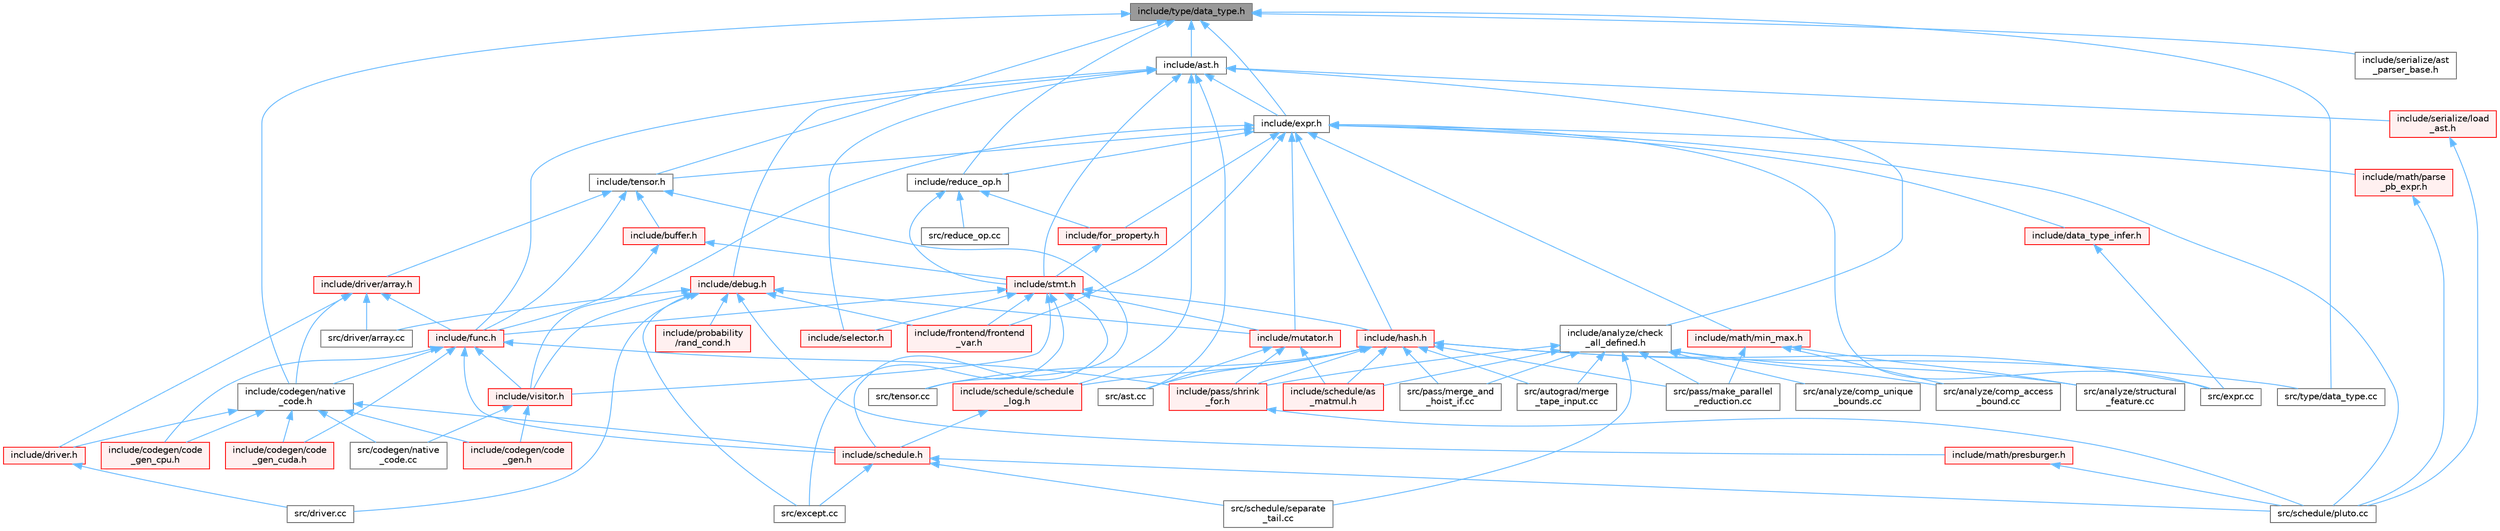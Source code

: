 digraph "include/type/data_type.h"
{
 // LATEX_PDF_SIZE
  bgcolor="transparent";
  edge [fontname=Helvetica,fontsize=10,labelfontname=Helvetica,labelfontsize=10];
  node [fontname=Helvetica,fontsize=10,shape=box,height=0.2,width=0.4];
  Node1 [label="include/type/data_type.h",height=0.2,width=0.4,color="gray40", fillcolor="grey60", style="filled", fontcolor="black",tooltip=" "];
  Node1 -> Node2 [dir="back",color="steelblue1",style="solid"];
  Node2 [label="include/ast.h",height=0.2,width=0.4,color="grey40", fillcolor="white", style="filled",URL="$ast_8h.html",tooltip=" "];
  Node2 -> Node3 [dir="back",color="steelblue1",style="solid"];
  Node3 [label="include/analyze/check\l_all_defined.h",height=0.2,width=0.4,color="grey40", fillcolor="white", style="filled",URL="$check__all__defined_8h.html",tooltip=" "];
  Node3 -> Node4 [dir="back",color="steelblue1",style="solid"];
  Node4 [label="include/pass/shrink\l_for.h",height=0.2,width=0.4,color="red", fillcolor="#FFF0F0", style="filled",URL="$shrink__for_8h.html",tooltip=" "];
  Node4 -> Node9 [dir="back",color="steelblue1",style="solid"];
  Node9 [label="src/schedule/pluto.cc",height=0.2,width=0.4,color="grey40", fillcolor="white", style="filled",URL="$pluto_8cc.html",tooltip=" "];
  Node3 -> Node10 [dir="back",color="steelblue1",style="solid"];
  Node10 [label="include/schedule/as\l_matmul.h",height=0.2,width=0.4,color="red", fillcolor="#FFF0F0", style="filled",URL="$as__matmul_8h.html",tooltip=" "];
  Node3 -> Node12 [dir="back",color="steelblue1",style="solid"];
  Node12 [label="src/analyze/comp_access\l_bound.cc",height=0.2,width=0.4,color="grey40", fillcolor="white", style="filled",URL="$comp__access__bound_8cc.html",tooltip=" "];
  Node3 -> Node13 [dir="back",color="steelblue1",style="solid"];
  Node13 [label="src/analyze/comp_unique\l_bounds.cc",height=0.2,width=0.4,color="grey40", fillcolor="white", style="filled",URL="$comp__unique__bounds_8cc.html",tooltip=" "];
  Node3 -> Node14 [dir="back",color="steelblue1",style="solid"];
  Node14 [label="src/analyze/structural\l_feature.cc",height=0.2,width=0.4,color="grey40", fillcolor="white", style="filled",URL="$structural__feature_8cc.html",tooltip=" "];
  Node3 -> Node15 [dir="back",color="steelblue1",style="solid"];
  Node15 [label="src/autograd/merge\l_tape_input.cc",height=0.2,width=0.4,color="grey40", fillcolor="white", style="filled",URL="$merge__tape__input_8cc.html",tooltip=" "];
  Node3 -> Node16 [dir="back",color="steelblue1",style="solid"];
  Node16 [label="src/pass/make_parallel\l_reduction.cc",height=0.2,width=0.4,color="grey40", fillcolor="white", style="filled",URL="$make__parallel__reduction_8cc.html",tooltip=" "];
  Node3 -> Node17 [dir="back",color="steelblue1",style="solid"];
  Node17 [label="src/pass/merge_and\l_hoist_if.cc",height=0.2,width=0.4,color="grey40", fillcolor="white", style="filled",URL="$merge__and__hoist__if_8cc.html",tooltip=" "];
  Node3 -> Node18 [dir="back",color="steelblue1",style="solid"];
  Node18 [label="src/schedule/separate\l_tail.cc",height=0.2,width=0.4,color="grey40", fillcolor="white", style="filled",URL="$separate__tail_8cc.html",tooltip=" "];
  Node2 -> Node19 [dir="back",color="steelblue1",style="solid"];
  Node19 [label="include/debug.h",height=0.2,width=0.4,color="red", fillcolor="#FFF0F0", style="filled",URL="$debug_8h.html",tooltip=" "];
  Node19 -> Node20 [dir="back",color="steelblue1",style="solid"];
  Node20 [label="include/frontend/frontend\l_var.h",height=0.2,width=0.4,color="red", fillcolor="#FFF0F0", style="filled",URL="$frontend__var_8h.html",tooltip=" "];
  Node19 -> Node24 [dir="back",color="steelblue1",style="solid"];
  Node24 [label="include/math/presburger.h",height=0.2,width=0.4,color="red", fillcolor="#FFF0F0", style="filled",URL="$presburger_8h.html",tooltip=" "];
  Node24 -> Node9 [dir="back",color="steelblue1",style="solid"];
  Node19 -> Node58 [dir="back",color="steelblue1",style="solid"];
  Node58 [label="include/mutator.h",height=0.2,width=0.4,color="red", fillcolor="#FFF0F0", style="filled",URL="$mutator_8h.html",tooltip=" "];
  Node58 -> Node4 [dir="back",color="steelblue1",style="solid"];
  Node58 -> Node10 [dir="back",color="steelblue1",style="solid"];
  Node58 -> Node165 [dir="back",color="steelblue1",style="solid"];
  Node165 [label="src/ast.cc",height=0.2,width=0.4,color="grey40", fillcolor="white", style="filled",URL="$ast_8cc.html",tooltip=" "];
  Node19 -> Node168 [dir="back",color="steelblue1",style="solid"];
  Node168 [label="include/probability\l/rand_cond.h",height=0.2,width=0.4,color="red", fillcolor="#FFF0F0", style="filled",URL="$rand__cond_8h.html",tooltip=" "];
  Node19 -> Node173 [dir="back",color="steelblue1",style="solid"];
  Node173 [label="include/visitor.h",height=0.2,width=0.4,color="red", fillcolor="#FFF0F0", style="filled",URL="$visitor_8h.html",tooltip=" "];
  Node173 -> Node199 [dir="back",color="steelblue1",style="solid"];
  Node199 [label="include/codegen/code\l_gen.h",height=0.2,width=0.4,color="red", fillcolor="#FFF0F0", style="filled",URL="$include_2codegen_2code__gen_8h.html",tooltip=" "];
  Node173 -> Node212 [dir="back",color="steelblue1",style="solid"];
  Node212 [label="src/codegen/native\l_code.cc",height=0.2,width=0.4,color="grey40", fillcolor="white", style="filled",URL="$native__code_8cc.html",tooltip=" "];
  Node19 -> Node215 [dir="back",color="steelblue1",style="solid"];
  Node215 [label="src/driver.cc",height=0.2,width=0.4,color="grey40", fillcolor="white", style="filled",URL="$driver_8cc.html",tooltip=" "];
  Node19 -> Node216 [dir="back",color="steelblue1",style="solid"];
  Node216 [label="src/driver/array.cc",height=0.2,width=0.4,color="grey40", fillcolor="white", style="filled",URL="$array_8cc.html",tooltip=" "];
  Node19 -> Node142 [dir="back",color="steelblue1",style="solid"];
  Node142 [label="src/except.cc",height=0.2,width=0.4,color="grey40", fillcolor="white", style="filled",URL="$except_8cc.html",tooltip=" "];
  Node2 -> Node218 [dir="back",color="steelblue1",style="solid"];
  Node218 [label="include/expr.h",height=0.2,width=0.4,color="grey40", fillcolor="white", style="filled",URL="$expr_8h.html",tooltip=" "];
  Node218 -> Node219 [dir="back",color="steelblue1",style="solid"];
  Node219 [label="include/data_type_infer.h",height=0.2,width=0.4,color="red", fillcolor="#FFF0F0", style="filled",URL="$data__type__infer_8h.html",tooltip=" "];
  Node219 -> Node220 [dir="back",color="steelblue1",style="solid"];
  Node220 [label="src/expr.cc",height=0.2,width=0.4,color="grey40", fillcolor="white", style="filled",URL="$expr_8cc.html",tooltip=" "];
  Node218 -> Node221 [dir="back",color="steelblue1",style="solid"];
  Node221 [label="include/for_property.h",height=0.2,width=0.4,color="red", fillcolor="#FFF0F0", style="filled",URL="$for__property_8h.html",tooltip=" "];
  Node221 -> Node222 [dir="back",color="steelblue1",style="solid"];
  Node222 [label="include/stmt.h",height=0.2,width=0.4,color="red", fillcolor="#FFF0F0", style="filled",URL="$stmt_8h.html",tooltip=" "];
  Node222 -> Node20 [dir="back",color="steelblue1",style="solid"];
  Node222 -> Node231 [dir="back",color="steelblue1",style="solid"];
  Node231 [label="include/func.h",height=0.2,width=0.4,color="red", fillcolor="#FFF0F0", style="filled",URL="$func_8h.html",tooltip=" "];
  Node231 -> Node201 [dir="back",color="steelblue1",style="solid"];
  Node201 [label="include/codegen/code\l_gen_cpu.h",height=0.2,width=0.4,color="red", fillcolor="#FFF0F0", style="filled",URL="$code__gen__cpu_8h.html",tooltip=" "];
  Node231 -> Node203 [dir="back",color="steelblue1",style="solid"];
  Node203 [label="include/codegen/code\l_gen_cuda.h",height=0.2,width=0.4,color="red", fillcolor="#FFF0F0", style="filled",URL="$code__gen__cuda_8h.html",tooltip=" "];
  Node231 -> Node232 [dir="back",color="steelblue1",style="solid"];
  Node232 [label="include/codegen/native\l_code.h",height=0.2,width=0.4,color="grey40", fillcolor="white", style="filled",URL="$native__code_8h.html",tooltip=" "];
  Node232 -> Node199 [dir="back",color="steelblue1",style="solid"];
  Node232 -> Node201 [dir="back",color="steelblue1",style="solid"];
  Node232 -> Node203 [dir="back",color="steelblue1",style="solid"];
  Node232 -> Node233 [dir="back",color="steelblue1",style="solid"];
  Node233 [label="include/driver.h",height=0.2,width=0.4,color="red", fillcolor="#FFF0F0", style="filled",URL="$driver_8h.html",tooltip=" "];
  Node233 -> Node215 [dir="back",color="steelblue1",style="solid"];
  Node232 -> Node141 [dir="back",color="steelblue1",style="solid"];
  Node141 [label="include/schedule.h",height=0.2,width=0.4,color="red", fillcolor="#FFF0F0", style="filled",URL="$schedule_8h.html",tooltip=" "];
  Node141 -> Node142 [dir="back",color="steelblue1",style="solid"];
  Node141 -> Node9 [dir="back",color="steelblue1",style="solid"];
  Node141 -> Node18 [dir="back",color="steelblue1",style="solid"];
  Node232 -> Node212 [dir="back",color="steelblue1",style="solid"];
  Node231 -> Node4 [dir="back",color="steelblue1",style="solid"];
  Node231 -> Node141 [dir="back",color="steelblue1",style="solid"];
  Node231 -> Node173 [dir="back",color="steelblue1",style="solid"];
  Node222 -> Node237 [dir="back",color="steelblue1",style="solid"];
  Node237 [label="include/hash.h",height=0.2,width=0.4,color="red", fillcolor="#FFF0F0", style="filled",URL="$hash_8h.html",tooltip=" "];
  Node237 -> Node4 [dir="back",color="steelblue1",style="solid"];
  Node237 -> Node10 [dir="back",color="steelblue1",style="solid"];
  Node237 -> Node238 [dir="back",color="steelblue1",style="solid"];
  Node238 [label="include/schedule/schedule\l_log.h",height=0.2,width=0.4,color="red", fillcolor="#FFF0F0", style="filled",URL="$schedule__log_8h.html",tooltip=" "];
  Node238 -> Node141 [dir="back",color="steelblue1",style="solid"];
  Node237 -> Node165 [dir="back",color="steelblue1",style="solid"];
  Node237 -> Node15 [dir="back",color="steelblue1",style="solid"];
  Node237 -> Node220 [dir="back",color="steelblue1",style="solid"];
  Node237 -> Node16 [dir="back",color="steelblue1",style="solid"];
  Node237 -> Node17 [dir="back",color="steelblue1",style="solid"];
  Node237 -> Node246 [dir="back",color="steelblue1",style="solid"];
  Node246 [label="src/tensor.cc",height=0.2,width=0.4,color="grey40", fillcolor="white", style="filled",URL="$tensor_8cc.html",tooltip=" "];
  Node237 -> Node247 [dir="back",color="steelblue1",style="solid"];
  Node247 [label="src/type/data_type.cc",height=0.2,width=0.4,color="grey40", fillcolor="white", style="filled",URL="$data__type_8cc.html",tooltip=" "];
  Node222 -> Node58 [dir="back",color="steelblue1",style="solid"];
  Node222 -> Node141 [dir="back",color="steelblue1",style="solid"];
  Node222 -> Node251 [dir="back",color="steelblue1",style="solid"];
  Node251 [label="include/selector.h",height=0.2,width=0.4,color="red", fillcolor="#FFF0F0", style="filled",URL="$selector_8h.html",tooltip=" "];
  Node222 -> Node173 [dir="back",color="steelblue1",style="solid"];
  Node222 -> Node142 [dir="back",color="steelblue1",style="solid"];
  Node218 -> Node20 [dir="back",color="steelblue1",style="solid"];
  Node218 -> Node237 [dir="back",color="steelblue1",style="solid"];
  Node218 -> Node253 [dir="back",color="steelblue1",style="solid"];
  Node253 [label="include/math/min_max.h",height=0.2,width=0.4,color="red", fillcolor="#FFF0F0", style="filled",URL="$min__max_8h.html",tooltip=" "];
  Node253 -> Node12 [dir="back",color="steelblue1",style="solid"];
  Node253 -> Node14 [dir="back",color="steelblue1",style="solid"];
  Node253 -> Node16 [dir="back",color="steelblue1",style="solid"];
  Node218 -> Node254 [dir="back",color="steelblue1",style="solid"];
  Node254 [label="include/math/parse\l_pb_expr.h",height=0.2,width=0.4,color="red", fillcolor="#FFF0F0", style="filled",URL="$parse__pb__expr_8h.html",tooltip=" "];
  Node254 -> Node9 [dir="back",color="steelblue1",style="solid"];
  Node218 -> Node58 [dir="back",color="steelblue1",style="solid"];
  Node218 -> Node255 [dir="back",color="steelblue1",style="solid"];
  Node255 [label="include/reduce_op.h",height=0.2,width=0.4,color="grey40", fillcolor="white", style="filled",URL="$reduce__op_8h.html",tooltip=" "];
  Node255 -> Node221 [dir="back",color="steelblue1",style="solid"];
  Node255 -> Node222 [dir="back",color="steelblue1",style="solid"];
  Node255 -> Node256 [dir="back",color="steelblue1",style="solid"];
  Node256 [label="src/reduce_op.cc",height=0.2,width=0.4,color="grey40", fillcolor="white", style="filled",URL="$reduce__op_8cc.html",tooltip=" "];
  Node218 -> Node257 [dir="back",color="steelblue1",style="solid"];
  Node257 [label="include/tensor.h",height=0.2,width=0.4,color="grey40", fillcolor="white", style="filled",URL="$tensor_8h.html",tooltip=" "];
  Node257 -> Node258 [dir="back",color="steelblue1",style="solid"];
  Node258 [label="include/buffer.h",height=0.2,width=0.4,color="red", fillcolor="#FFF0F0", style="filled",URL="$buffer_8h.html",tooltip=" "];
  Node258 -> Node231 [dir="back",color="steelblue1",style="solid"];
  Node258 -> Node222 [dir="back",color="steelblue1",style="solid"];
  Node257 -> Node261 [dir="back",color="steelblue1",style="solid"];
  Node261 [label="include/driver/array.h",height=0.2,width=0.4,color="red", fillcolor="#FFF0F0", style="filled",URL="$array_8h.html",tooltip=" "];
  Node261 -> Node232 [dir="back",color="steelblue1",style="solid"];
  Node261 -> Node233 [dir="back",color="steelblue1",style="solid"];
  Node261 -> Node231 [dir="back",color="steelblue1",style="solid"];
  Node261 -> Node216 [dir="back",color="steelblue1",style="solid"];
  Node257 -> Node231 [dir="back",color="steelblue1",style="solid"];
  Node257 -> Node246 [dir="back",color="steelblue1",style="solid"];
  Node218 -> Node173 [dir="back",color="steelblue1",style="solid"];
  Node218 -> Node220 [dir="back",color="steelblue1",style="solid"];
  Node218 -> Node9 [dir="back",color="steelblue1",style="solid"];
  Node2 -> Node231 [dir="back",color="steelblue1",style="solid"];
  Node2 -> Node238 [dir="back",color="steelblue1",style="solid"];
  Node2 -> Node251 [dir="back",color="steelblue1",style="solid"];
  Node2 -> Node269 [dir="back",color="steelblue1",style="solid"];
  Node269 [label="include/serialize/load\l_ast.h",height=0.2,width=0.4,color="red", fillcolor="#FFF0F0", style="filled",URL="$load__ast_8h.html",tooltip=" "];
  Node269 -> Node9 [dir="back",color="steelblue1",style="solid"];
  Node2 -> Node222 [dir="back",color="steelblue1",style="solid"];
  Node2 -> Node165 [dir="back",color="steelblue1",style="solid"];
  Node1 -> Node232 [dir="back",color="steelblue1",style="solid"];
  Node1 -> Node218 [dir="back",color="steelblue1",style="solid"];
  Node1 -> Node255 [dir="back",color="steelblue1",style="solid"];
  Node1 -> Node271 [dir="back",color="steelblue1",style="solid"];
  Node271 [label="include/serialize/ast\l_parser_base.h",height=0.2,width=0.4,color="grey40", fillcolor="white", style="filled",URL="$ast__parser__base_8h.html",tooltip=" "];
  Node1 -> Node257 [dir="back",color="steelblue1",style="solid"];
  Node1 -> Node247 [dir="back",color="steelblue1",style="solid"];
}
